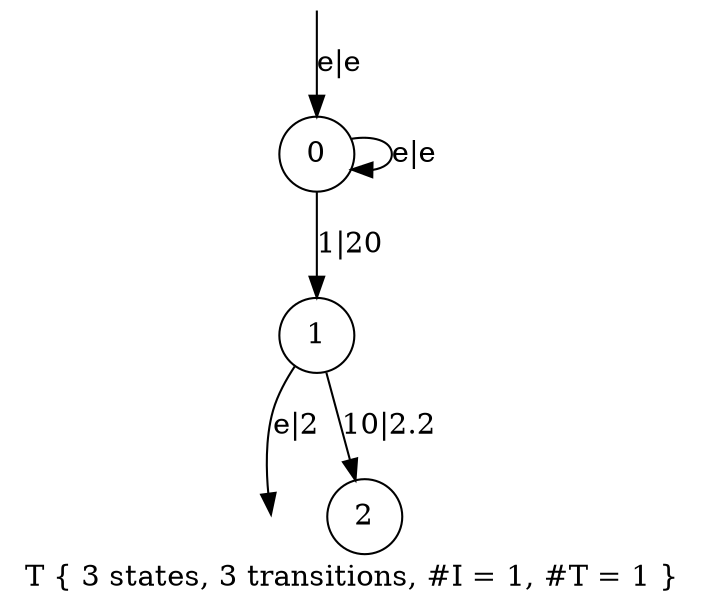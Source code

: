 digraph vcsn {
label="T { 3 states, 3 transitions, #I = 1, #T = 1 }";
node [shape=circle];
"T1" [style=invis,label="",width=.01,height=.01];
"T1" -> "T0"[label="e|e"];
"T0" [label="0"];
"T3" [style=invis,label="",width=.01,height=.01];
"T2" -> "T3"[label="e|2"];
"T2" [label="1"];
"T4" [label="2"];
"T0" -> "T0"[label="e|e"];
"T0" -> "T2"[label="1|20"];
"T2" -> "T4"[label="10|2.2"];
}
